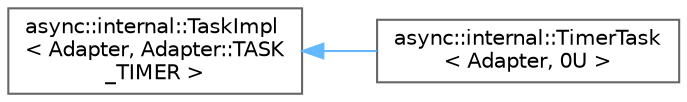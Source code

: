 digraph "Graphical Class Hierarchy"
{
 // LATEX_PDF_SIZE
  bgcolor="transparent";
  edge [fontname=Helvetica,fontsize=10,labelfontname=Helvetica,labelfontsize=10];
  node [fontname=Helvetica,fontsize=10,shape=box,height=0.2,width=0.4];
  rankdir="LR";
  Node0 [id="Node000000",label="async::internal::TaskImpl\l\< Adapter, Adapter::TASK\l_TIMER \>",height=0.2,width=0.4,color="grey40", fillcolor="white", style="filled",URL="$dc/d14/classasync_1_1internal_1_1TaskImpl.html",tooltip=" "];
  Node0 -> Node1 [id="edge5_Node000000_Node000001",dir="back",color="steelblue1",style="solid",tooltip=" "];
  Node1 [id="Node000001",label="async::internal::TimerTask\l\< Adapter, 0U \>",height=0.2,width=0.4,color="grey40", fillcolor="white", style="filled",URL="$d1/d38/structasync_1_1internal_1_1TimerTask_3_01Adapter_00_010U_01_4.html",tooltip=" "];
}
